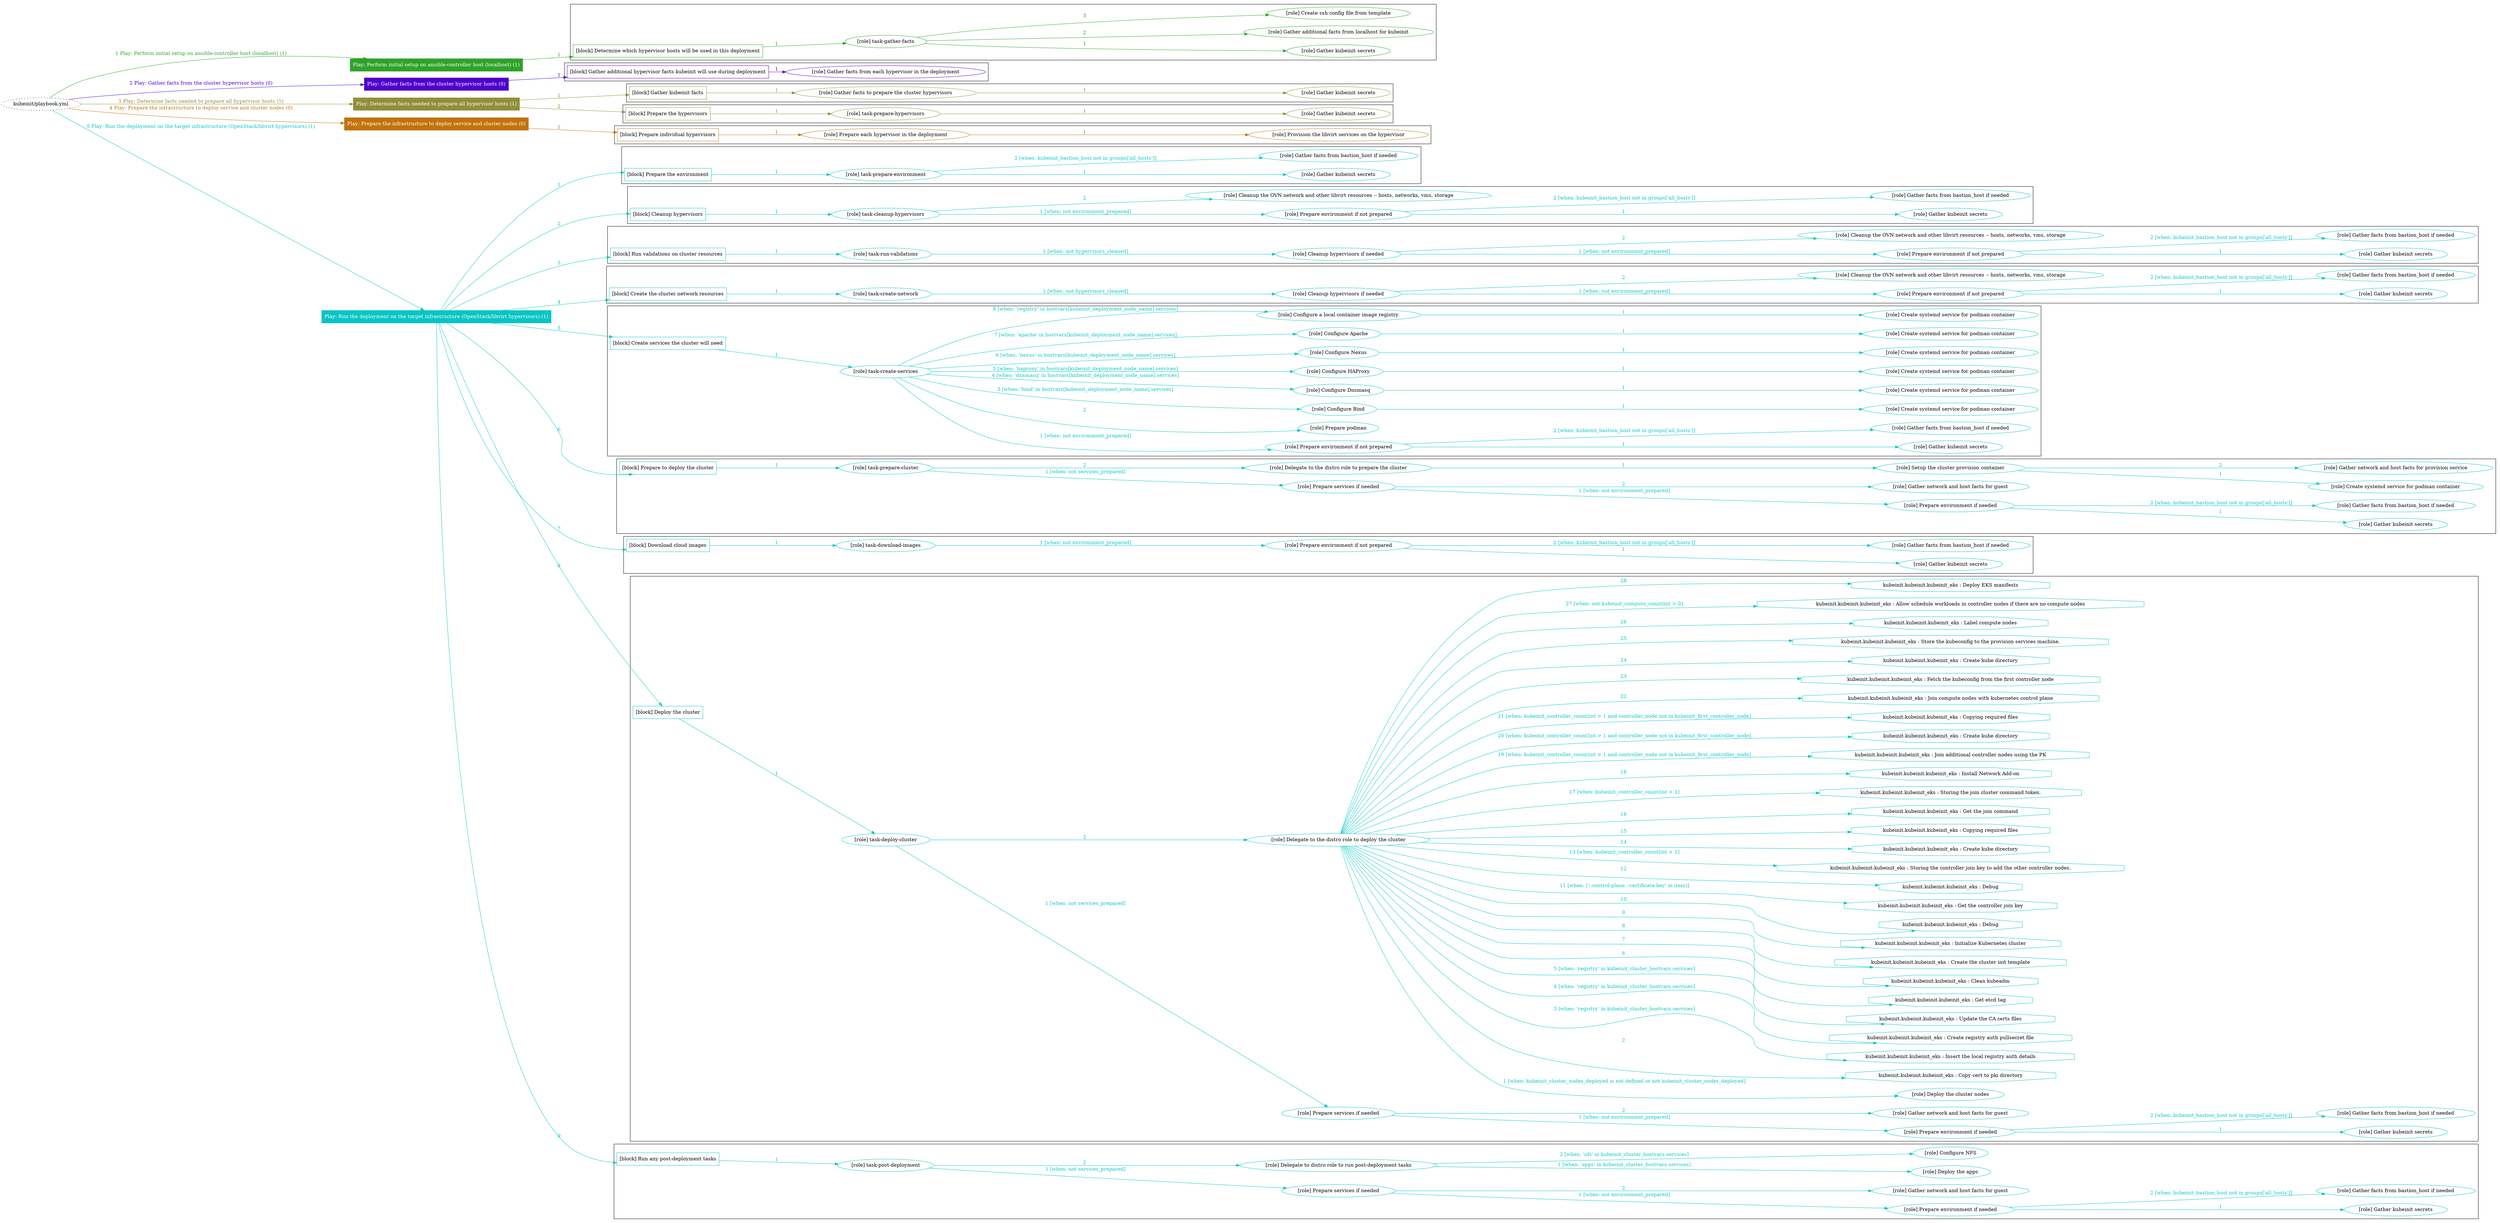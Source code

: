 digraph {
	graph [concentrate=true ordering=in rankdir=LR ratio=fill]
	edge [esep=5 sep=10]
	"kubeinit/playbook.yml" [URL="/home/runner/work/kubeinit/kubeinit/kubeinit/playbook.yml" id=playbook_19393179 style=dotted]
	"kubeinit/playbook.yml" -> play_0de0a196 [label="1 Play: Perform initial setup on ansible-controller host (localhost) (1)" color="#2fa22a" fontcolor="#2fa22a" id=edge_play_0de0a196 labeltooltip="1 Play: Perform initial setup on ansible-controller host (localhost) (1)" tooltip="1 Play: Perform initial setup on ansible-controller host (localhost) (1)"]
	subgraph "Play: Perform initial setup on ansible-controller host (localhost) (1)" {
		play_0de0a196 [label="Play: Perform initial setup on ansible-controller host (localhost) (1)" URL="/home/runner/work/kubeinit/kubeinit/kubeinit/playbook.yml" color="#2fa22a" fontcolor="#ffffff" id=play_0de0a196 shape=box style=filled tooltip=localhost]
		play_0de0a196 -> block_ce68eb75 [label=1 color="#2fa22a" fontcolor="#2fa22a" id=edge_block_ce68eb75 labeltooltip=1 tooltip=1]
		subgraph cluster_block_ce68eb75 {
			block_ce68eb75 [label="[block] Determine which hypervisor hosts will be used in this deployment" URL="/home/runner/work/kubeinit/kubeinit/kubeinit/playbook.yml" color="#2fa22a" id=block_ce68eb75 labeltooltip="Determine which hypervisor hosts will be used in this deployment" shape=box tooltip="Determine which hypervisor hosts will be used in this deployment"]
			block_ce68eb75 -> role_0c1adc34 [label="1 " color="#2fa22a" fontcolor="#2fa22a" id=edge_role_0c1adc34 labeltooltip="1 " tooltip="1 "]
			subgraph "task-gather-facts" {
				role_0c1adc34 [label="[role] task-gather-facts" URL="/home/runner/work/kubeinit/kubeinit/kubeinit/playbook.yml" color="#2fa22a" id=role_0c1adc34 tooltip="task-gather-facts"]
				role_0c1adc34 -> role_db0466e7 [label="1 " color="#2fa22a" fontcolor="#2fa22a" id=edge_role_db0466e7 labeltooltip="1 " tooltip="1 "]
				subgraph "Gather kubeinit secrets" {
					role_db0466e7 [label="[role] Gather kubeinit secrets" URL="/home/runner/.ansible/collections/ansible_collections/kubeinit/kubeinit/roles/kubeinit_prepare/tasks/build_hypervisors_group.yml" color="#2fa22a" id=role_db0466e7 tooltip="Gather kubeinit secrets"]
				}
				role_0c1adc34 -> role_64d063fb [label="2 " color="#2fa22a" fontcolor="#2fa22a" id=edge_role_64d063fb labeltooltip="2 " tooltip="2 "]
				subgraph "Gather additional facts from localhost for kubeinit" {
					role_64d063fb [label="[role] Gather additional facts from localhost for kubeinit" URL="/home/runner/.ansible/collections/ansible_collections/kubeinit/kubeinit/roles/kubeinit_prepare/tasks/build_hypervisors_group.yml" color="#2fa22a" id=role_64d063fb tooltip="Gather additional facts from localhost for kubeinit"]
				}
				role_0c1adc34 -> role_2036f95f [label="3 " color="#2fa22a" fontcolor="#2fa22a" id=edge_role_2036f95f labeltooltip="3 " tooltip="3 "]
				subgraph "Create ssh config file from template" {
					role_2036f95f [label="[role] Create ssh config file from template" URL="/home/runner/.ansible/collections/ansible_collections/kubeinit/kubeinit/roles/kubeinit_prepare/tasks/build_hypervisors_group.yml" color="#2fa22a" id=role_2036f95f tooltip="Create ssh config file from template"]
				}
			}
		}
	}
	"kubeinit/playbook.yml" -> play_faa3416a [label="2 Play: Gather facts from the cluster hypervisor hosts (0)" color="#4e00cc" fontcolor="#4e00cc" id=edge_play_faa3416a labeltooltip="2 Play: Gather facts from the cluster hypervisor hosts (0)" tooltip="2 Play: Gather facts from the cluster hypervisor hosts (0)"]
	subgraph "Play: Gather facts from the cluster hypervisor hosts (0)" {
		play_faa3416a [label="Play: Gather facts from the cluster hypervisor hosts (0)" URL="/home/runner/work/kubeinit/kubeinit/kubeinit/playbook.yml" color="#4e00cc" fontcolor="#ffffff" id=play_faa3416a shape=box style=filled tooltip="Play: Gather facts from the cluster hypervisor hosts (0)"]
		play_faa3416a -> block_c5cf425e [label=1 color="#4e00cc" fontcolor="#4e00cc" id=edge_block_c5cf425e labeltooltip=1 tooltip=1]
		subgraph cluster_block_c5cf425e {
			block_c5cf425e [label="[block] Gather additional hypervisor facts kubeinit will use during deployment" URL="/home/runner/work/kubeinit/kubeinit/kubeinit/playbook.yml" color="#4e00cc" id=block_c5cf425e labeltooltip="Gather additional hypervisor facts kubeinit will use during deployment" shape=box tooltip="Gather additional hypervisor facts kubeinit will use during deployment"]
			block_c5cf425e -> role_d6b39c02 [label="1 " color="#4e00cc" fontcolor="#4e00cc" id=edge_role_d6b39c02 labeltooltip="1 " tooltip="1 "]
			subgraph "Gather facts from each hypervisor in the deployment" {
				role_d6b39c02 [label="[role] Gather facts from each hypervisor in the deployment" URL="/home/runner/work/kubeinit/kubeinit/kubeinit/playbook.yml" color="#4e00cc" id=role_d6b39c02 tooltip="Gather facts from each hypervisor in the deployment"]
			}
		}
	}
	"kubeinit/playbook.yml" -> play_1f58a0d7 [label="3 Play: Determine facts needed to prepare all hypervisor hosts (1)" color="#918e3b" fontcolor="#918e3b" id=edge_play_1f58a0d7 labeltooltip="3 Play: Determine facts needed to prepare all hypervisor hosts (1)" tooltip="3 Play: Determine facts needed to prepare all hypervisor hosts (1)"]
	subgraph "Play: Determine facts needed to prepare all hypervisor hosts (1)" {
		play_1f58a0d7 [label="Play: Determine facts needed to prepare all hypervisor hosts (1)" URL="/home/runner/work/kubeinit/kubeinit/kubeinit/playbook.yml" color="#918e3b" fontcolor="#ffffff" id=play_1f58a0d7 shape=box style=filled tooltip=localhost]
		play_1f58a0d7 -> block_749ef3a4 [label=1 color="#918e3b" fontcolor="#918e3b" id=edge_block_749ef3a4 labeltooltip=1 tooltip=1]
		subgraph cluster_block_749ef3a4 {
			block_749ef3a4 [label="[block] Gather kubeinit facts" URL="/home/runner/work/kubeinit/kubeinit/kubeinit/playbook.yml" color="#918e3b" id=block_749ef3a4 labeltooltip="Gather kubeinit facts" shape=box tooltip="Gather kubeinit facts"]
			block_749ef3a4 -> role_02fc02e7 [label="1 " color="#918e3b" fontcolor="#918e3b" id=edge_role_02fc02e7 labeltooltip="1 " tooltip="1 "]
			subgraph "Gather facts to prepare the cluster hypervisors" {
				role_02fc02e7 [label="[role] Gather facts to prepare the cluster hypervisors" URL="/home/runner/work/kubeinit/kubeinit/kubeinit/playbook.yml" color="#918e3b" id=role_02fc02e7 tooltip="Gather facts to prepare the cluster hypervisors"]
				role_02fc02e7 -> role_97259d41 [label="1 " color="#918e3b" fontcolor="#918e3b" id=edge_role_97259d41 labeltooltip="1 " tooltip="1 "]
				subgraph "Gather kubeinit secrets" {
					role_97259d41 [label="[role] Gather kubeinit secrets" URL="/home/runner/.ansible/collections/ansible_collections/kubeinit/kubeinit/roles/kubeinit_prepare/tasks/gather_kubeinit_facts.yml" color="#918e3b" id=role_97259d41 tooltip="Gather kubeinit secrets"]
				}
			}
		}
		play_1f58a0d7 -> block_c3fd3898 [label=2 color="#918e3b" fontcolor="#918e3b" id=edge_block_c3fd3898 labeltooltip=2 tooltip=2]
		subgraph cluster_block_c3fd3898 {
			block_c3fd3898 [label="[block] Prepare the hypervisors" URL="/home/runner/work/kubeinit/kubeinit/kubeinit/playbook.yml" color="#918e3b" id=block_c3fd3898 labeltooltip="Prepare the hypervisors" shape=box tooltip="Prepare the hypervisors"]
			block_c3fd3898 -> role_e9a4accf [label="1 " color="#918e3b" fontcolor="#918e3b" id=edge_role_e9a4accf labeltooltip="1 " tooltip="1 "]
			subgraph "task-prepare-hypervisors" {
				role_e9a4accf [label="[role] task-prepare-hypervisors" URL="/home/runner/work/kubeinit/kubeinit/kubeinit/playbook.yml" color="#918e3b" id=role_e9a4accf tooltip="task-prepare-hypervisors"]
				role_e9a4accf -> role_84e23cd9 [label="1 " color="#918e3b" fontcolor="#918e3b" id=edge_role_84e23cd9 labeltooltip="1 " tooltip="1 "]
				subgraph "Gather kubeinit secrets" {
					role_84e23cd9 [label="[role] Gather kubeinit secrets" URL="/home/runner/.ansible/collections/ansible_collections/kubeinit/kubeinit/roles/kubeinit_prepare/tasks/gather_kubeinit_facts.yml" color="#918e3b" id=role_84e23cd9 tooltip="Gather kubeinit secrets"]
				}
			}
		}
	}
	"kubeinit/playbook.yml" -> play_03d9e2b8 [label="4 Play: Prepare the infrastructure to deploy service and cluster nodes (0)" color="#c1730b" fontcolor="#c1730b" id=edge_play_03d9e2b8 labeltooltip="4 Play: Prepare the infrastructure to deploy service and cluster nodes (0)" tooltip="4 Play: Prepare the infrastructure to deploy service and cluster nodes (0)"]
	subgraph "Play: Prepare the infrastructure to deploy service and cluster nodes (0)" {
		play_03d9e2b8 [label="Play: Prepare the infrastructure to deploy service and cluster nodes (0)" URL="/home/runner/work/kubeinit/kubeinit/kubeinit/playbook.yml" color="#c1730b" fontcolor="#ffffff" id=play_03d9e2b8 shape=box style=filled tooltip="Play: Prepare the infrastructure to deploy service and cluster nodes (0)"]
		play_03d9e2b8 -> block_f1f5da3a [label=1 color="#c1730b" fontcolor="#c1730b" id=edge_block_f1f5da3a labeltooltip=1 tooltip=1]
		subgraph cluster_block_f1f5da3a {
			block_f1f5da3a [label="[block] Prepare individual hypervisors" URL="/home/runner/work/kubeinit/kubeinit/kubeinit/playbook.yml" color="#c1730b" id=block_f1f5da3a labeltooltip="Prepare individual hypervisors" shape=box tooltip="Prepare individual hypervisors"]
			block_f1f5da3a -> role_88c89ada [label="1 " color="#c1730b" fontcolor="#c1730b" id=edge_role_88c89ada labeltooltip="1 " tooltip="1 "]
			subgraph "Prepare each hypervisor in the deployment" {
				role_88c89ada [label="[role] Prepare each hypervisor in the deployment" URL="/home/runner/work/kubeinit/kubeinit/kubeinit/playbook.yml" color="#c1730b" id=role_88c89ada tooltip="Prepare each hypervisor in the deployment"]
				role_88c89ada -> role_2d9e1683 [label="1 " color="#c1730b" fontcolor="#c1730b" id=edge_role_2d9e1683 labeltooltip="1 " tooltip="1 "]
				subgraph "Provision the libvirt services on the hypervisor" {
					role_2d9e1683 [label="[role] Provision the libvirt services on the hypervisor" URL="/home/runner/.ansible/collections/ansible_collections/kubeinit/kubeinit/roles/kubeinit_prepare/tasks/prepare_hypervisor.yml" color="#c1730b" id=role_2d9e1683 tooltip="Provision the libvirt services on the hypervisor"]
				}
			}
		}
	}
	"kubeinit/playbook.yml" -> play_4720ca7d [label="5 Play: Run the deployment on the target infrastructure (OpenStack/libvirt hypervisors) (1)" color="#07c5c4" fontcolor="#07c5c4" id=edge_play_4720ca7d labeltooltip="5 Play: Run the deployment on the target infrastructure (OpenStack/libvirt hypervisors) (1)" tooltip="5 Play: Run the deployment on the target infrastructure (OpenStack/libvirt hypervisors) (1)"]
	subgraph "Play: Run the deployment on the target infrastructure (OpenStack/libvirt hypervisors) (1)" {
		play_4720ca7d [label="Play: Run the deployment on the target infrastructure (OpenStack/libvirt hypervisors) (1)" URL="/home/runner/work/kubeinit/kubeinit/kubeinit/playbook.yml" color="#07c5c4" fontcolor="#ffffff" id=play_4720ca7d shape=box style=filled tooltip=localhost]
		play_4720ca7d -> block_2af0adae [label=1 color="#07c5c4" fontcolor="#07c5c4" id=edge_block_2af0adae labeltooltip=1 tooltip=1]
		subgraph cluster_block_2af0adae {
			block_2af0adae [label="[block] Prepare the environment" URL="/home/runner/work/kubeinit/kubeinit/kubeinit/playbook.yml" color="#07c5c4" id=block_2af0adae labeltooltip="Prepare the environment" shape=box tooltip="Prepare the environment"]
			block_2af0adae -> role_1e772520 [label="1 " color="#07c5c4" fontcolor="#07c5c4" id=edge_role_1e772520 labeltooltip="1 " tooltip="1 "]
			subgraph "task-prepare-environment" {
				role_1e772520 [label="[role] task-prepare-environment" URL="/home/runner/work/kubeinit/kubeinit/kubeinit/playbook.yml" color="#07c5c4" id=role_1e772520 tooltip="task-prepare-environment"]
				role_1e772520 -> role_43c61d81 [label="1 " color="#07c5c4" fontcolor="#07c5c4" id=edge_role_43c61d81 labeltooltip="1 " tooltip="1 "]
				subgraph "Gather kubeinit secrets" {
					role_43c61d81 [label="[role] Gather kubeinit secrets" URL="/home/runner/.ansible/collections/ansible_collections/kubeinit/kubeinit/roles/kubeinit_prepare/tasks/gather_kubeinit_facts.yml" color="#07c5c4" id=role_43c61d81 tooltip="Gather kubeinit secrets"]
				}
				role_1e772520 -> role_37177dd0 [label="2 [when: kubeinit_bastion_host not in groups['all_hosts']]" color="#07c5c4" fontcolor="#07c5c4" id=edge_role_37177dd0 labeltooltip="2 [when: kubeinit_bastion_host not in groups['all_hosts']]" tooltip="2 [when: kubeinit_bastion_host not in groups['all_hosts']]"]
				subgraph "Gather facts from bastion_host if needed" {
					role_37177dd0 [label="[role] Gather facts from bastion_host if needed" URL="/home/runner/.ansible/collections/ansible_collections/kubeinit/kubeinit/roles/kubeinit_prepare/tasks/main.yml" color="#07c5c4" id=role_37177dd0 tooltip="Gather facts from bastion_host if needed"]
				}
			}
		}
		play_4720ca7d -> block_62681688 [label=2 color="#07c5c4" fontcolor="#07c5c4" id=edge_block_62681688 labeltooltip=2 tooltip=2]
		subgraph cluster_block_62681688 {
			block_62681688 [label="[block] Cleanup hypervisors" URL="/home/runner/work/kubeinit/kubeinit/kubeinit/playbook.yml" color="#07c5c4" id=block_62681688 labeltooltip="Cleanup hypervisors" shape=box tooltip="Cleanup hypervisors"]
			block_62681688 -> role_36af7974 [label="1 " color="#07c5c4" fontcolor="#07c5c4" id=edge_role_36af7974 labeltooltip="1 " tooltip="1 "]
			subgraph "task-cleanup-hypervisors" {
				role_36af7974 [label="[role] task-cleanup-hypervisors" URL="/home/runner/work/kubeinit/kubeinit/kubeinit/playbook.yml" color="#07c5c4" id=role_36af7974 tooltip="task-cleanup-hypervisors"]
				role_36af7974 -> role_4a23dc93 [label="1 [when: not environment_prepared]" color="#07c5c4" fontcolor="#07c5c4" id=edge_role_4a23dc93 labeltooltip="1 [when: not environment_prepared]" tooltip="1 [when: not environment_prepared]"]
				subgraph "Prepare environment if not prepared" {
					role_4a23dc93 [label="[role] Prepare environment if not prepared" URL="/home/runner/.ansible/collections/ansible_collections/kubeinit/kubeinit/roles/kubeinit_libvirt/tasks/cleanup_hypervisors.yml" color="#07c5c4" id=role_4a23dc93 tooltip="Prepare environment if not prepared"]
					role_4a23dc93 -> role_61512b11 [label="1 " color="#07c5c4" fontcolor="#07c5c4" id=edge_role_61512b11 labeltooltip="1 " tooltip="1 "]
					subgraph "Gather kubeinit secrets" {
						role_61512b11 [label="[role] Gather kubeinit secrets" URL="/home/runner/.ansible/collections/ansible_collections/kubeinit/kubeinit/roles/kubeinit_prepare/tasks/gather_kubeinit_facts.yml" color="#07c5c4" id=role_61512b11 tooltip="Gather kubeinit secrets"]
					}
					role_4a23dc93 -> role_d5649a60 [label="2 [when: kubeinit_bastion_host not in groups['all_hosts']]" color="#07c5c4" fontcolor="#07c5c4" id=edge_role_d5649a60 labeltooltip="2 [when: kubeinit_bastion_host not in groups['all_hosts']]" tooltip="2 [when: kubeinit_bastion_host not in groups['all_hosts']]"]
					subgraph "Gather facts from bastion_host if needed" {
						role_d5649a60 [label="[role] Gather facts from bastion_host if needed" URL="/home/runner/.ansible/collections/ansible_collections/kubeinit/kubeinit/roles/kubeinit_prepare/tasks/main.yml" color="#07c5c4" id=role_d5649a60 tooltip="Gather facts from bastion_host if needed"]
					}
				}
				role_36af7974 -> role_51a1ad41 [label="2 " color="#07c5c4" fontcolor="#07c5c4" id=edge_role_51a1ad41 labeltooltip="2 " tooltip="2 "]
				subgraph "Cleanup the OVN network and other libvirt resources -- hosts, networks, vms, storage" {
					role_51a1ad41 [label="[role] Cleanup the OVN network and other libvirt resources -- hosts, networks, vms, storage" URL="/home/runner/.ansible/collections/ansible_collections/kubeinit/kubeinit/roles/kubeinit_libvirt/tasks/cleanup_hypervisors.yml" color="#07c5c4" id=role_51a1ad41 tooltip="Cleanup the OVN network and other libvirt resources -- hosts, networks, vms, storage"]
				}
			}
		}
		play_4720ca7d -> block_67e58694 [label=3 color="#07c5c4" fontcolor="#07c5c4" id=edge_block_67e58694 labeltooltip=3 tooltip=3]
		subgraph cluster_block_67e58694 {
			block_67e58694 [label="[block] Run validations on cluster resources" URL="/home/runner/work/kubeinit/kubeinit/kubeinit/playbook.yml" color="#07c5c4" id=block_67e58694 labeltooltip="Run validations on cluster resources" shape=box tooltip="Run validations on cluster resources"]
			block_67e58694 -> role_d0acc634 [label="1 " color="#07c5c4" fontcolor="#07c5c4" id=edge_role_d0acc634 labeltooltip="1 " tooltip="1 "]
			subgraph "task-run-validations" {
				role_d0acc634 [label="[role] task-run-validations" URL="/home/runner/work/kubeinit/kubeinit/kubeinit/playbook.yml" color="#07c5c4" id=role_d0acc634 tooltip="task-run-validations"]
				role_d0acc634 -> role_61c5d874 [label="1 [when: not hypervisors_cleaned]" color="#07c5c4" fontcolor="#07c5c4" id=edge_role_61c5d874 labeltooltip="1 [when: not hypervisors_cleaned]" tooltip="1 [when: not hypervisors_cleaned]"]
				subgraph "Cleanup hypervisors if needed" {
					role_61c5d874 [label="[role] Cleanup hypervisors if needed" URL="/home/runner/.ansible/collections/ansible_collections/kubeinit/kubeinit/roles/kubeinit_validations/tasks/main.yml" color="#07c5c4" id=role_61c5d874 tooltip="Cleanup hypervisors if needed"]
					role_61c5d874 -> role_133e4de6 [label="1 [when: not environment_prepared]" color="#07c5c4" fontcolor="#07c5c4" id=edge_role_133e4de6 labeltooltip="1 [when: not environment_prepared]" tooltip="1 [when: not environment_prepared]"]
					subgraph "Prepare environment if not prepared" {
						role_133e4de6 [label="[role] Prepare environment if not prepared" URL="/home/runner/.ansible/collections/ansible_collections/kubeinit/kubeinit/roles/kubeinit_libvirt/tasks/cleanup_hypervisors.yml" color="#07c5c4" id=role_133e4de6 tooltip="Prepare environment if not prepared"]
						role_133e4de6 -> role_6302c91b [label="1 " color="#07c5c4" fontcolor="#07c5c4" id=edge_role_6302c91b labeltooltip="1 " tooltip="1 "]
						subgraph "Gather kubeinit secrets" {
							role_6302c91b [label="[role] Gather kubeinit secrets" URL="/home/runner/.ansible/collections/ansible_collections/kubeinit/kubeinit/roles/kubeinit_prepare/tasks/gather_kubeinit_facts.yml" color="#07c5c4" id=role_6302c91b tooltip="Gather kubeinit secrets"]
						}
						role_133e4de6 -> role_e75e41c4 [label="2 [when: kubeinit_bastion_host not in groups['all_hosts']]" color="#07c5c4" fontcolor="#07c5c4" id=edge_role_e75e41c4 labeltooltip="2 [when: kubeinit_bastion_host not in groups['all_hosts']]" tooltip="2 [when: kubeinit_bastion_host not in groups['all_hosts']]"]
						subgraph "Gather facts from bastion_host if needed" {
							role_e75e41c4 [label="[role] Gather facts from bastion_host if needed" URL="/home/runner/.ansible/collections/ansible_collections/kubeinit/kubeinit/roles/kubeinit_prepare/tasks/main.yml" color="#07c5c4" id=role_e75e41c4 tooltip="Gather facts from bastion_host if needed"]
						}
					}
					role_61c5d874 -> role_6fd75317 [label="2 " color="#07c5c4" fontcolor="#07c5c4" id=edge_role_6fd75317 labeltooltip="2 " tooltip="2 "]
					subgraph "Cleanup the OVN network and other libvirt resources -- hosts, networks, vms, storage" {
						role_6fd75317 [label="[role] Cleanup the OVN network and other libvirt resources -- hosts, networks, vms, storage" URL="/home/runner/.ansible/collections/ansible_collections/kubeinit/kubeinit/roles/kubeinit_libvirt/tasks/cleanup_hypervisors.yml" color="#07c5c4" id=role_6fd75317 tooltip="Cleanup the OVN network and other libvirt resources -- hosts, networks, vms, storage"]
					}
				}
			}
		}
		play_4720ca7d -> block_24f4b140 [label=4 color="#07c5c4" fontcolor="#07c5c4" id=edge_block_24f4b140 labeltooltip=4 tooltip=4]
		subgraph cluster_block_24f4b140 {
			block_24f4b140 [label="[block] Create the cluster network resources" URL="/home/runner/work/kubeinit/kubeinit/kubeinit/playbook.yml" color="#07c5c4" id=block_24f4b140 labeltooltip="Create the cluster network resources" shape=box tooltip="Create the cluster network resources"]
			block_24f4b140 -> role_c8198d14 [label="1 " color="#07c5c4" fontcolor="#07c5c4" id=edge_role_c8198d14 labeltooltip="1 " tooltip="1 "]
			subgraph "task-create-network" {
				role_c8198d14 [label="[role] task-create-network" URL="/home/runner/work/kubeinit/kubeinit/kubeinit/playbook.yml" color="#07c5c4" id=role_c8198d14 tooltip="task-create-network"]
				role_c8198d14 -> role_ca016d0d [label="1 [when: not hypervisors_cleaned]" color="#07c5c4" fontcolor="#07c5c4" id=edge_role_ca016d0d labeltooltip="1 [when: not hypervisors_cleaned]" tooltip="1 [when: not hypervisors_cleaned]"]
				subgraph "Cleanup hypervisors if needed" {
					role_ca016d0d [label="[role] Cleanup hypervisors if needed" URL="/home/runner/.ansible/collections/ansible_collections/kubeinit/kubeinit/roles/kubeinit_libvirt/tasks/create_network.yml" color="#07c5c4" id=role_ca016d0d tooltip="Cleanup hypervisors if needed"]
					role_ca016d0d -> role_61389ad7 [label="1 [when: not environment_prepared]" color="#07c5c4" fontcolor="#07c5c4" id=edge_role_61389ad7 labeltooltip="1 [when: not environment_prepared]" tooltip="1 [when: not environment_prepared]"]
					subgraph "Prepare environment if not prepared" {
						role_61389ad7 [label="[role] Prepare environment if not prepared" URL="/home/runner/.ansible/collections/ansible_collections/kubeinit/kubeinit/roles/kubeinit_libvirt/tasks/cleanup_hypervisors.yml" color="#07c5c4" id=role_61389ad7 tooltip="Prepare environment if not prepared"]
						role_61389ad7 -> role_ffd34958 [label="1 " color="#07c5c4" fontcolor="#07c5c4" id=edge_role_ffd34958 labeltooltip="1 " tooltip="1 "]
						subgraph "Gather kubeinit secrets" {
							role_ffd34958 [label="[role] Gather kubeinit secrets" URL="/home/runner/.ansible/collections/ansible_collections/kubeinit/kubeinit/roles/kubeinit_prepare/tasks/gather_kubeinit_facts.yml" color="#07c5c4" id=role_ffd34958 tooltip="Gather kubeinit secrets"]
						}
						role_61389ad7 -> role_80cc9df7 [label="2 [when: kubeinit_bastion_host not in groups['all_hosts']]" color="#07c5c4" fontcolor="#07c5c4" id=edge_role_80cc9df7 labeltooltip="2 [when: kubeinit_bastion_host not in groups['all_hosts']]" tooltip="2 [when: kubeinit_bastion_host not in groups['all_hosts']]"]
						subgraph "Gather facts from bastion_host if needed" {
							role_80cc9df7 [label="[role] Gather facts from bastion_host if needed" URL="/home/runner/.ansible/collections/ansible_collections/kubeinit/kubeinit/roles/kubeinit_prepare/tasks/main.yml" color="#07c5c4" id=role_80cc9df7 tooltip="Gather facts from bastion_host if needed"]
						}
					}
					role_ca016d0d -> role_880d9dda [label="2 " color="#07c5c4" fontcolor="#07c5c4" id=edge_role_880d9dda labeltooltip="2 " tooltip="2 "]
					subgraph "Cleanup the OVN network and other libvirt resources -- hosts, networks, vms, storage" {
						role_880d9dda [label="[role] Cleanup the OVN network and other libvirt resources -- hosts, networks, vms, storage" URL="/home/runner/.ansible/collections/ansible_collections/kubeinit/kubeinit/roles/kubeinit_libvirt/tasks/cleanup_hypervisors.yml" color="#07c5c4" id=role_880d9dda tooltip="Cleanup the OVN network and other libvirt resources -- hosts, networks, vms, storage"]
					}
				}
			}
		}
		play_4720ca7d -> block_f57f9814 [label=5 color="#07c5c4" fontcolor="#07c5c4" id=edge_block_f57f9814 labeltooltip=5 tooltip=5]
		subgraph cluster_block_f57f9814 {
			block_f57f9814 [label="[block] Create services the cluster will need" URL="/home/runner/work/kubeinit/kubeinit/kubeinit/playbook.yml" color="#07c5c4" id=block_f57f9814 labeltooltip="Create services the cluster will need" shape=box tooltip="Create services the cluster will need"]
			block_f57f9814 -> role_79e7c18f [label="1 " color="#07c5c4" fontcolor="#07c5c4" id=edge_role_79e7c18f labeltooltip="1 " tooltip="1 "]
			subgraph "task-create-services" {
				role_79e7c18f [label="[role] task-create-services" URL="/home/runner/work/kubeinit/kubeinit/kubeinit/playbook.yml" color="#07c5c4" id=role_79e7c18f tooltip="task-create-services"]
				role_79e7c18f -> role_47204c5b [label="1 [when: not environment_prepared]" color="#07c5c4" fontcolor="#07c5c4" id=edge_role_47204c5b labeltooltip="1 [when: not environment_prepared]" tooltip="1 [when: not environment_prepared]"]
				subgraph "Prepare environment if not prepared" {
					role_47204c5b [label="[role] Prepare environment if not prepared" URL="/home/runner/.ansible/collections/ansible_collections/kubeinit/kubeinit/roles/kubeinit_services/tasks/main.yml" color="#07c5c4" id=role_47204c5b tooltip="Prepare environment if not prepared"]
					role_47204c5b -> role_5ca12a0a [label="1 " color="#07c5c4" fontcolor="#07c5c4" id=edge_role_5ca12a0a labeltooltip="1 " tooltip="1 "]
					subgraph "Gather kubeinit secrets" {
						role_5ca12a0a [label="[role] Gather kubeinit secrets" URL="/home/runner/.ansible/collections/ansible_collections/kubeinit/kubeinit/roles/kubeinit_prepare/tasks/gather_kubeinit_facts.yml" color="#07c5c4" id=role_5ca12a0a tooltip="Gather kubeinit secrets"]
					}
					role_47204c5b -> role_71f77b4b [label="2 [when: kubeinit_bastion_host not in groups['all_hosts']]" color="#07c5c4" fontcolor="#07c5c4" id=edge_role_71f77b4b labeltooltip="2 [when: kubeinit_bastion_host not in groups['all_hosts']]" tooltip="2 [when: kubeinit_bastion_host not in groups['all_hosts']]"]
					subgraph "Gather facts from bastion_host if needed" {
						role_71f77b4b [label="[role] Gather facts from bastion_host if needed" URL="/home/runner/.ansible/collections/ansible_collections/kubeinit/kubeinit/roles/kubeinit_prepare/tasks/main.yml" color="#07c5c4" id=role_71f77b4b tooltip="Gather facts from bastion_host if needed"]
					}
				}
				role_79e7c18f -> role_e535aec5 [label="2 " color="#07c5c4" fontcolor="#07c5c4" id=edge_role_e535aec5 labeltooltip="2 " tooltip="2 "]
				subgraph "Prepare podman" {
					role_e535aec5 [label="[role] Prepare podman" URL="/home/runner/.ansible/collections/ansible_collections/kubeinit/kubeinit/roles/kubeinit_services/tasks/00_create_service_pod.yml" color="#07c5c4" id=role_e535aec5 tooltip="Prepare podman"]
				}
				role_79e7c18f -> role_b82d1949 [label="3 [when: 'bind' in hostvars[kubeinit_deployment_node_name].services]" color="#07c5c4" fontcolor="#07c5c4" id=edge_role_b82d1949 labeltooltip="3 [when: 'bind' in hostvars[kubeinit_deployment_node_name].services]" tooltip="3 [when: 'bind' in hostvars[kubeinit_deployment_node_name].services]"]
				subgraph "Configure Bind" {
					role_b82d1949 [label="[role] Configure Bind" URL="/home/runner/.ansible/collections/ansible_collections/kubeinit/kubeinit/roles/kubeinit_services/tasks/start_services_containers.yml" color="#07c5c4" id=role_b82d1949 tooltip="Configure Bind"]
					role_b82d1949 -> role_605a5adc [label="1 " color="#07c5c4" fontcolor="#07c5c4" id=edge_role_605a5adc labeltooltip="1 " tooltip="1 "]
					subgraph "Create systemd service for podman container" {
						role_605a5adc [label="[role] Create systemd service for podman container" URL="/home/runner/.ansible/collections/ansible_collections/kubeinit/kubeinit/roles/kubeinit_bind/tasks/main.yml" color="#07c5c4" id=role_605a5adc tooltip="Create systemd service for podman container"]
					}
				}
				role_79e7c18f -> role_608e354b [label="4 [when: 'dnsmasq' in hostvars[kubeinit_deployment_node_name].services]" color="#07c5c4" fontcolor="#07c5c4" id=edge_role_608e354b labeltooltip="4 [when: 'dnsmasq' in hostvars[kubeinit_deployment_node_name].services]" tooltip="4 [when: 'dnsmasq' in hostvars[kubeinit_deployment_node_name].services]"]
				subgraph "Configure Dnsmasq" {
					role_608e354b [label="[role] Configure Dnsmasq" URL="/home/runner/.ansible/collections/ansible_collections/kubeinit/kubeinit/roles/kubeinit_services/tasks/start_services_containers.yml" color="#07c5c4" id=role_608e354b tooltip="Configure Dnsmasq"]
					role_608e354b -> role_3086f79e [label="1 " color="#07c5c4" fontcolor="#07c5c4" id=edge_role_3086f79e labeltooltip="1 " tooltip="1 "]
					subgraph "Create systemd service for podman container" {
						role_3086f79e [label="[role] Create systemd service for podman container" URL="/home/runner/.ansible/collections/ansible_collections/kubeinit/kubeinit/roles/kubeinit_dnsmasq/tasks/main.yml" color="#07c5c4" id=role_3086f79e tooltip="Create systemd service for podman container"]
					}
				}
				role_79e7c18f -> role_e19e1b4c [label="5 [when: 'haproxy' in hostvars[kubeinit_deployment_node_name].services]" color="#07c5c4" fontcolor="#07c5c4" id=edge_role_e19e1b4c labeltooltip="5 [when: 'haproxy' in hostvars[kubeinit_deployment_node_name].services]" tooltip="5 [when: 'haproxy' in hostvars[kubeinit_deployment_node_name].services]"]
				subgraph "Configure HAProxy" {
					role_e19e1b4c [label="[role] Configure HAProxy" URL="/home/runner/.ansible/collections/ansible_collections/kubeinit/kubeinit/roles/kubeinit_services/tasks/start_services_containers.yml" color="#07c5c4" id=role_e19e1b4c tooltip="Configure HAProxy"]
					role_e19e1b4c -> role_ac2ebdb3 [label="1 " color="#07c5c4" fontcolor="#07c5c4" id=edge_role_ac2ebdb3 labeltooltip="1 " tooltip="1 "]
					subgraph "Create systemd service for podman container" {
						role_ac2ebdb3 [label="[role] Create systemd service for podman container" URL="/home/runner/.ansible/collections/ansible_collections/kubeinit/kubeinit/roles/kubeinit_haproxy/tasks/main.yml" color="#07c5c4" id=role_ac2ebdb3 tooltip="Create systemd service for podman container"]
					}
				}
				role_79e7c18f -> role_a9056751 [label="6 [when: 'nexus' in hostvars[kubeinit_deployment_node_name].services]" color="#07c5c4" fontcolor="#07c5c4" id=edge_role_a9056751 labeltooltip="6 [when: 'nexus' in hostvars[kubeinit_deployment_node_name].services]" tooltip="6 [when: 'nexus' in hostvars[kubeinit_deployment_node_name].services]"]
				subgraph "Configure Nexus" {
					role_a9056751 [label="[role] Configure Nexus" URL="/home/runner/.ansible/collections/ansible_collections/kubeinit/kubeinit/roles/kubeinit_services/tasks/start_services_containers.yml" color="#07c5c4" id=role_a9056751 tooltip="Configure Nexus"]
					role_a9056751 -> role_92a08062 [label="1 " color="#07c5c4" fontcolor="#07c5c4" id=edge_role_92a08062 labeltooltip="1 " tooltip="1 "]
					subgraph "Create systemd service for podman container" {
						role_92a08062 [label="[role] Create systemd service for podman container" URL="/home/runner/.ansible/collections/ansible_collections/kubeinit/kubeinit/roles/kubeinit_nexus/tasks/main.yml" color="#07c5c4" id=role_92a08062 tooltip="Create systemd service for podman container"]
					}
				}
				role_79e7c18f -> role_0455fac1 [label="7 [when: 'apache' in hostvars[kubeinit_deployment_node_name].services]" color="#07c5c4" fontcolor="#07c5c4" id=edge_role_0455fac1 labeltooltip="7 [when: 'apache' in hostvars[kubeinit_deployment_node_name].services]" tooltip="7 [when: 'apache' in hostvars[kubeinit_deployment_node_name].services]"]
				subgraph "Configure Apache" {
					role_0455fac1 [label="[role] Configure Apache" URL="/home/runner/.ansible/collections/ansible_collections/kubeinit/kubeinit/roles/kubeinit_services/tasks/start_services_containers.yml" color="#07c5c4" id=role_0455fac1 tooltip="Configure Apache"]
					role_0455fac1 -> role_36f3fe34 [label="1 " color="#07c5c4" fontcolor="#07c5c4" id=edge_role_36f3fe34 labeltooltip="1 " tooltip="1 "]
					subgraph "Create systemd service for podman container" {
						role_36f3fe34 [label="[role] Create systemd service for podman container" URL="/home/runner/.ansible/collections/ansible_collections/kubeinit/kubeinit/roles/kubeinit_apache/tasks/main.yml" color="#07c5c4" id=role_36f3fe34 tooltip="Create systemd service for podman container"]
					}
				}
				role_79e7c18f -> role_c5f2155a [label="8 [when: 'registry' in hostvars[kubeinit_deployment_node_name].services]" color="#07c5c4" fontcolor="#07c5c4" id=edge_role_c5f2155a labeltooltip="8 [when: 'registry' in hostvars[kubeinit_deployment_node_name].services]" tooltip="8 [when: 'registry' in hostvars[kubeinit_deployment_node_name].services]"]
				subgraph "Configure a local container image registry" {
					role_c5f2155a [label="[role] Configure a local container image registry" URL="/home/runner/.ansible/collections/ansible_collections/kubeinit/kubeinit/roles/kubeinit_services/tasks/start_services_containers.yml" color="#07c5c4" id=role_c5f2155a tooltip="Configure a local container image registry"]
					role_c5f2155a -> role_c4397896 [label="1 " color="#07c5c4" fontcolor="#07c5c4" id=edge_role_c4397896 labeltooltip="1 " tooltip="1 "]
					subgraph "Create systemd service for podman container" {
						role_c4397896 [label="[role] Create systemd service for podman container" URL="/home/runner/.ansible/collections/ansible_collections/kubeinit/kubeinit/roles/kubeinit_registry/tasks/main.yml" color="#07c5c4" id=role_c4397896 tooltip="Create systemd service for podman container"]
					}
				}
			}
		}
		play_4720ca7d -> block_d1cf65e2 [label=6 color="#07c5c4" fontcolor="#07c5c4" id=edge_block_d1cf65e2 labeltooltip=6 tooltip=6]
		subgraph cluster_block_d1cf65e2 {
			block_d1cf65e2 [label="[block] Prepare to deploy the cluster" URL="/home/runner/work/kubeinit/kubeinit/kubeinit/playbook.yml" color="#07c5c4" id=block_d1cf65e2 labeltooltip="Prepare to deploy the cluster" shape=box tooltip="Prepare to deploy the cluster"]
			block_d1cf65e2 -> role_0c6ad743 [label="1 " color="#07c5c4" fontcolor="#07c5c4" id=edge_role_0c6ad743 labeltooltip="1 " tooltip="1 "]
			subgraph "task-prepare-cluster" {
				role_0c6ad743 [label="[role] task-prepare-cluster" URL="/home/runner/work/kubeinit/kubeinit/kubeinit/playbook.yml" color="#07c5c4" id=role_0c6ad743 tooltip="task-prepare-cluster"]
				role_0c6ad743 -> role_c26e23e4 [label="1 [when: not services_prepared]" color="#07c5c4" fontcolor="#07c5c4" id=edge_role_c26e23e4 labeltooltip="1 [when: not services_prepared]" tooltip="1 [when: not services_prepared]"]
				subgraph "Prepare services if needed" {
					role_c26e23e4 [label="[role] Prepare services if needed" URL="/home/runner/.ansible/collections/ansible_collections/kubeinit/kubeinit/roles/kubeinit_prepare/tasks/prepare_cluster.yml" color="#07c5c4" id=role_c26e23e4 tooltip="Prepare services if needed"]
					role_c26e23e4 -> role_3d45db09 [label="1 [when: not environment_prepared]" color="#07c5c4" fontcolor="#07c5c4" id=edge_role_3d45db09 labeltooltip="1 [when: not environment_prepared]" tooltip="1 [when: not environment_prepared]"]
					subgraph "Prepare environment if needed" {
						role_3d45db09 [label="[role] Prepare environment if needed" URL="/home/runner/.ansible/collections/ansible_collections/kubeinit/kubeinit/roles/kubeinit_services/tasks/prepare_services.yml" color="#07c5c4" id=role_3d45db09 tooltip="Prepare environment if needed"]
						role_3d45db09 -> role_508ef1c5 [label="1 " color="#07c5c4" fontcolor="#07c5c4" id=edge_role_508ef1c5 labeltooltip="1 " tooltip="1 "]
						subgraph "Gather kubeinit secrets" {
							role_508ef1c5 [label="[role] Gather kubeinit secrets" URL="/home/runner/.ansible/collections/ansible_collections/kubeinit/kubeinit/roles/kubeinit_prepare/tasks/gather_kubeinit_facts.yml" color="#07c5c4" id=role_508ef1c5 tooltip="Gather kubeinit secrets"]
						}
						role_3d45db09 -> role_238004e4 [label="2 [when: kubeinit_bastion_host not in groups['all_hosts']]" color="#07c5c4" fontcolor="#07c5c4" id=edge_role_238004e4 labeltooltip="2 [when: kubeinit_bastion_host not in groups['all_hosts']]" tooltip="2 [when: kubeinit_bastion_host not in groups['all_hosts']]"]
						subgraph "Gather facts from bastion_host if needed" {
							role_238004e4 [label="[role] Gather facts from bastion_host if needed" URL="/home/runner/.ansible/collections/ansible_collections/kubeinit/kubeinit/roles/kubeinit_prepare/tasks/main.yml" color="#07c5c4" id=role_238004e4 tooltip="Gather facts from bastion_host if needed"]
						}
					}
					role_c26e23e4 -> role_2c658cd2 [label="2 " color="#07c5c4" fontcolor="#07c5c4" id=edge_role_2c658cd2 labeltooltip="2 " tooltip="2 "]
					subgraph "Gather network and host facts for guest" {
						role_2c658cd2 [label="[role] Gather network and host facts for guest" URL="/home/runner/.ansible/collections/ansible_collections/kubeinit/kubeinit/roles/kubeinit_services/tasks/prepare_services.yml" color="#07c5c4" id=role_2c658cd2 tooltip="Gather network and host facts for guest"]
					}
				}
				role_0c6ad743 -> role_b894398e [label="2 " color="#07c5c4" fontcolor="#07c5c4" id=edge_role_b894398e labeltooltip="2 " tooltip="2 "]
				subgraph "Delegate to the distro role to prepare the cluster" {
					role_b894398e [label="[role] Delegate to the distro role to prepare the cluster" URL="/home/runner/.ansible/collections/ansible_collections/kubeinit/kubeinit/roles/kubeinit_prepare/tasks/prepare_cluster.yml" color="#07c5c4" id=role_b894398e tooltip="Delegate to the distro role to prepare the cluster"]
					role_b894398e -> role_13d1f411 [label="1 " color="#07c5c4" fontcolor="#07c5c4" id=edge_role_13d1f411 labeltooltip="1 " tooltip="1 "]
					subgraph "Setup the cluster provision container" {
						role_13d1f411 [label="[role] Setup the cluster provision container" URL="/home/runner/.ansible/collections/ansible_collections/kubeinit/kubeinit/roles/kubeinit_eks/tasks/prepare_cluster.yml" color="#07c5c4" id=role_13d1f411 tooltip="Setup the cluster provision container"]
						role_13d1f411 -> role_72b5753b [label="1 " color="#07c5c4" fontcolor="#07c5c4" id=edge_role_72b5753b labeltooltip="1 " tooltip="1 "]
						subgraph "Create systemd service for podman container" {
							role_72b5753b [label="[role] Create systemd service for podman container" URL="/home/runner/.ansible/collections/ansible_collections/kubeinit/kubeinit/roles/kubeinit_services/tasks/create_provision_container.yml" color="#07c5c4" id=role_72b5753b tooltip="Create systemd service for podman container"]
						}
						role_13d1f411 -> role_1202e4fb [label="2 " color="#07c5c4" fontcolor="#07c5c4" id=edge_role_1202e4fb labeltooltip="2 " tooltip="2 "]
						subgraph "Gather network and host facts for provision service" {
							role_1202e4fb [label="[role] Gather network and host facts for provision service" URL="/home/runner/.ansible/collections/ansible_collections/kubeinit/kubeinit/roles/kubeinit_services/tasks/create_provision_container.yml" color="#07c5c4" id=role_1202e4fb tooltip="Gather network and host facts for provision service"]
						}
					}
				}
			}
		}
		play_4720ca7d -> block_1417877a [label=7 color="#07c5c4" fontcolor="#07c5c4" id=edge_block_1417877a labeltooltip=7 tooltip=7]
		subgraph cluster_block_1417877a {
			block_1417877a [label="[block] Download cloud images" URL="/home/runner/work/kubeinit/kubeinit/kubeinit/playbook.yml" color="#07c5c4" id=block_1417877a labeltooltip="Download cloud images" shape=box tooltip="Download cloud images"]
			block_1417877a -> role_4ed29e3d [label="1 " color="#07c5c4" fontcolor="#07c5c4" id=edge_role_4ed29e3d labeltooltip="1 " tooltip="1 "]
			subgraph "task-download-images" {
				role_4ed29e3d [label="[role] task-download-images" URL="/home/runner/work/kubeinit/kubeinit/kubeinit/playbook.yml" color="#07c5c4" id=role_4ed29e3d tooltip="task-download-images"]
				role_4ed29e3d -> role_60b7877e [label="1 [when: not environment_prepared]" color="#07c5c4" fontcolor="#07c5c4" id=edge_role_60b7877e labeltooltip="1 [when: not environment_prepared]" tooltip="1 [when: not environment_prepared]"]
				subgraph "Prepare environment if not prepared" {
					role_60b7877e [label="[role] Prepare environment if not prepared" URL="/home/runner/.ansible/collections/ansible_collections/kubeinit/kubeinit/roles/kubeinit_libvirt/tasks/download_cloud_images.yml" color="#07c5c4" id=role_60b7877e tooltip="Prepare environment if not prepared"]
					role_60b7877e -> role_42d2cac9 [label="1 " color="#07c5c4" fontcolor="#07c5c4" id=edge_role_42d2cac9 labeltooltip="1 " tooltip="1 "]
					subgraph "Gather kubeinit secrets" {
						role_42d2cac9 [label="[role] Gather kubeinit secrets" URL="/home/runner/.ansible/collections/ansible_collections/kubeinit/kubeinit/roles/kubeinit_prepare/tasks/gather_kubeinit_facts.yml" color="#07c5c4" id=role_42d2cac9 tooltip="Gather kubeinit secrets"]
					}
					role_60b7877e -> role_ea5493c1 [label="2 [when: kubeinit_bastion_host not in groups['all_hosts']]" color="#07c5c4" fontcolor="#07c5c4" id=edge_role_ea5493c1 labeltooltip="2 [when: kubeinit_bastion_host not in groups['all_hosts']]" tooltip="2 [when: kubeinit_bastion_host not in groups['all_hosts']]"]
					subgraph "Gather facts from bastion_host if needed" {
						role_ea5493c1 [label="[role] Gather facts from bastion_host if needed" URL="/home/runner/.ansible/collections/ansible_collections/kubeinit/kubeinit/roles/kubeinit_prepare/tasks/main.yml" color="#07c5c4" id=role_ea5493c1 tooltip="Gather facts from bastion_host if needed"]
					}
				}
			}
		}
		play_4720ca7d -> block_b7392da1 [label=8 color="#07c5c4" fontcolor="#07c5c4" id=edge_block_b7392da1 labeltooltip=8 tooltip=8]
		subgraph cluster_block_b7392da1 {
			block_b7392da1 [label="[block] Deploy the cluster" URL="/home/runner/work/kubeinit/kubeinit/kubeinit/playbook.yml" color="#07c5c4" id=block_b7392da1 labeltooltip="Deploy the cluster" shape=box tooltip="Deploy the cluster"]
			block_b7392da1 -> role_bc1dc779 [label="1 " color="#07c5c4" fontcolor="#07c5c4" id=edge_role_bc1dc779 labeltooltip="1 " tooltip="1 "]
			subgraph "task-deploy-cluster" {
				role_bc1dc779 [label="[role] task-deploy-cluster" URL="/home/runner/work/kubeinit/kubeinit/kubeinit/playbook.yml" color="#07c5c4" id=role_bc1dc779 tooltip="task-deploy-cluster"]
				role_bc1dc779 -> role_271c1ed0 [label="1 [when: not services_prepared]" color="#07c5c4" fontcolor="#07c5c4" id=edge_role_271c1ed0 labeltooltip="1 [when: not services_prepared]" tooltip="1 [when: not services_prepared]"]
				subgraph "Prepare services if needed" {
					role_271c1ed0 [label="[role] Prepare services if needed" URL="/home/runner/.ansible/collections/ansible_collections/kubeinit/kubeinit/roles/kubeinit_prepare/tasks/deploy_cluster.yml" color="#07c5c4" id=role_271c1ed0 tooltip="Prepare services if needed"]
					role_271c1ed0 -> role_ed7b966f [label="1 [when: not environment_prepared]" color="#07c5c4" fontcolor="#07c5c4" id=edge_role_ed7b966f labeltooltip="1 [when: not environment_prepared]" tooltip="1 [when: not environment_prepared]"]
					subgraph "Prepare environment if needed" {
						role_ed7b966f [label="[role] Prepare environment if needed" URL="/home/runner/.ansible/collections/ansible_collections/kubeinit/kubeinit/roles/kubeinit_services/tasks/prepare_services.yml" color="#07c5c4" id=role_ed7b966f tooltip="Prepare environment if needed"]
						role_ed7b966f -> role_1281a4b8 [label="1 " color="#07c5c4" fontcolor="#07c5c4" id=edge_role_1281a4b8 labeltooltip="1 " tooltip="1 "]
						subgraph "Gather kubeinit secrets" {
							role_1281a4b8 [label="[role] Gather kubeinit secrets" URL="/home/runner/.ansible/collections/ansible_collections/kubeinit/kubeinit/roles/kubeinit_prepare/tasks/gather_kubeinit_facts.yml" color="#07c5c4" id=role_1281a4b8 tooltip="Gather kubeinit secrets"]
						}
						role_ed7b966f -> role_ab3c53a2 [label="2 [when: kubeinit_bastion_host not in groups['all_hosts']]" color="#07c5c4" fontcolor="#07c5c4" id=edge_role_ab3c53a2 labeltooltip="2 [when: kubeinit_bastion_host not in groups['all_hosts']]" tooltip="2 [when: kubeinit_bastion_host not in groups['all_hosts']]"]
						subgraph "Gather facts from bastion_host if needed" {
							role_ab3c53a2 [label="[role] Gather facts from bastion_host if needed" URL="/home/runner/.ansible/collections/ansible_collections/kubeinit/kubeinit/roles/kubeinit_prepare/tasks/main.yml" color="#07c5c4" id=role_ab3c53a2 tooltip="Gather facts from bastion_host if needed"]
						}
					}
					role_271c1ed0 -> role_19e0f4f9 [label="2 " color="#07c5c4" fontcolor="#07c5c4" id=edge_role_19e0f4f9 labeltooltip="2 " tooltip="2 "]
					subgraph "Gather network and host facts for guest" {
						role_19e0f4f9 [label="[role] Gather network and host facts for guest" URL="/home/runner/.ansible/collections/ansible_collections/kubeinit/kubeinit/roles/kubeinit_services/tasks/prepare_services.yml" color="#07c5c4" id=role_19e0f4f9 tooltip="Gather network and host facts for guest"]
					}
				}
				role_bc1dc779 -> role_0d08883c [label="2 " color="#07c5c4" fontcolor="#07c5c4" id=edge_role_0d08883c labeltooltip="2 " tooltip="2 "]
				subgraph "Delegate to the distro role to deploy the cluster" {
					role_0d08883c [label="[role] Delegate to the distro role to deploy the cluster" URL="/home/runner/.ansible/collections/ansible_collections/kubeinit/kubeinit/roles/kubeinit_prepare/tasks/deploy_cluster.yml" color="#07c5c4" id=role_0d08883c tooltip="Delegate to the distro role to deploy the cluster"]
					role_0d08883c -> role_aec37cde [label="1 [when: kubeinit_cluster_nodes_deployed is not defined or not kubeinit_cluster_nodes_deployed]" color="#07c5c4" fontcolor="#07c5c4" id=edge_role_aec37cde labeltooltip="1 [when: kubeinit_cluster_nodes_deployed is not defined or not kubeinit_cluster_nodes_deployed]" tooltip="1 [when: kubeinit_cluster_nodes_deployed is not defined or not kubeinit_cluster_nodes_deployed]"]
					subgraph "Deploy the cluster nodes" {
						role_aec37cde [label="[role] Deploy the cluster nodes" URL="/home/runner/.ansible/collections/ansible_collections/kubeinit/kubeinit/roles/kubeinit_eks/tasks/main.yml" color="#07c5c4" id=role_aec37cde tooltip="Deploy the cluster nodes"]
					}
					task_510ae489 [label="kubeinit.kubeinit.kubeinit_eks : Copy cert to pki directory" URL="/home/runner/.ansible/collections/ansible_collections/kubeinit/kubeinit/roles/kubeinit_eks/tasks/main.yml" color="#07c5c4" id=task_510ae489 shape=octagon tooltip="kubeinit.kubeinit.kubeinit_eks : Copy cert to pki directory"]
					role_0d08883c -> task_510ae489 [label="2 " color="#07c5c4" fontcolor="#07c5c4" id=edge_task_510ae489 labeltooltip="2 " tooltip="2 "]
					task_9d363867 [label="kubeinit.kubeinit.kubeinit_eks : Insert the local registry auth details" URL="/home/runner/.ansible/collections/ansible_collections/kubeinit/kubeinit/roles/kubeinit_eks/tasks/main.yml" color="#07c5c4" id=task_9d363867 shape=octagon tooltip="kubeinit.kubeinit.kubeinit_eks : Insert the local registry auth details"]
					role_0d08883c -> task_9d363867 [label="3 [when: 'registry' in kubeinit_cluster_hostvars.services]" color="#07c5c4" fontcolor="#07c5c4" id=edge_task_9d363867 labeltooltip="3 [when: 'registry' in kubeinit_cluster_hostvars.services]" tooltip="3 [when: 'registry' in kubeinit_cluster_hostvars.services]"]
					task_bd9e2ce4 [label="kubeinit.kubeinit.kubeinit_eks : Create registry auth pullsecret file" URL="/home/runner/.ansible/collections/ansible_collections/kubeinit/kubeinit/roles/kubeinit_eks/tasks/main.yml" color="#07c5c4" id=task_bd9e2ce4 shape=octagon tooltip="kubeinit.kubeinit.kubeinit_eks : Create registry auth pullsecret file"]
					role_0d08883c -> task_bd9e2ce4 [label="4 [when: 'registry' in kubeinit_cluster_hostvars.services]" color="#07c5c4" fontcolor="#07c5c4" id=edge_task_bd9e2ce4 labeltooltip="4 [when: 'registry' in kubeinit_cluster_hostvars.services]" tooltip="4 [when: 'registry' in kubeinit_cluster_hostvars.services]"]
					task_4acdc46d [label="kubeinit.kubeinit.kubeinit_eks : Update the CA certs files" URL="/home/runner/.ansible/collections/ansible_collections/kubeinit/kubeinit/roles/kubeinit_eks/tasks/main.yml" color="#07c5c4" id=task_4acdc46d shape=octagon tooltip="kubeinit.kubeinit.kubeinit_eks : Update the CA certs files"]
					role_0d08883c -> task_4acdc46d [label="5 [when: 'registry' in kubeinit_cluster_hostvars.services]" color="#07c5c4" fontcolor="#07c5c4" id=edge_task_4acdc46d labeltooltip="5 [when: 'registry' in kubeinit_cluster_hostvars.services]" tooltip="5 [when: 'registry' in kubeinit_cluster_hostvars.services]"]
					task_999db5f5 [label="kubeinit.kubeinit.kubeinit_eks : Get etcd tag" URL="/home/runner/.ansible/collections/ansible_collections/kubeinit/kubeinit/roles/kubeinit_eks/tasks/main.yml" color="#07c5c4" id=task_999db5f5 shape=octagon tooltip="kubeinit.kubeinit.kubeinit_eks : Get etcd tag"]
					role_0d08883c -> task_999db5f5 [label="6 " color="#07c5c4" fontcolor="#07c5c4" id=edge_task_999db5f5 labeltooltip="6 " tooltip="6 "]
					task_3db3c89c [label="kubeinit.kubeinit.kubeinit_eks : Clean kubeadm" URL="/home/runner/.ansible/collections/ansible_collections/kubeinit/kubeinit/roles/kubeinit_eks/tasks/main.yml" color="#07c5c4" id=task_3db3c89c shape=octagon tooltip="kubeinit.kubeinit.kubeinit_eks : Clean kubeadm"]
					role_0d08883c -> task_3db3c89c [label="7 " color="#07c5c4" fontcolor="#07c5c4" id=edge_task_3db3c89c labeltooltip="7 " tooltip="7 "]
					task_be6ecf53 [label="kubeinit.kubeinit.kubeinit_eks : Create the cluster init template" URL="/home/runner/.ansible/collections/ansible_collections/kubeinit/kubeinit/roles/kubeinit_eks/tasks/main.yml" color="#07c5c4" id=task_be6ecf53 shape=octagon tooltip="kubeinit.kubeinit.kubeinit_eks : Create the cluster init template"]
					role_0d08883c -> task_be6ecf53 [label="8 " color="#07c5c4" fontcolor="#07c5c4" id=edge_task_be6ecf53 labeltooltip="8 " tooltip="8 "]
					task_261d0795 [label="kubeinit.kubeinit.kubeinit_eks : Initialize Kubernetes cluster" URL="/home/runner/.ansible/collections/ansible_collections/kubeinit/kubeinit/roles/kubeinit_eks/tasks/main.yml" color="#07c5c4" id=task_261d0795 shape=octagon tooltip="kubeinit.kubeinit.kubeinit_eks : Initialize Kubernetes cluster"]
					role_0d08883c -> task_261d0795 [label="9 " color="#07c5c4" fontcolor="#07c5c4" id=edge_task_261d0795 labeltooltip="9 " tooltip="9 "]
					task_4d5e24f8 [label="kubeinit.kubeinit.kubeinit_eks : Debug" URL="/home/runner/.ansible/collections/ansible_collections/kubeinit/kubeinit/roles/kubeinit_eks/tasks/main.yml" color="#07c5c4" id=task_4d5e24f8 shape=octagon tooltip="kubeinit.kubeinit.kubeinit_eks : Debug"]
					role_0d08883c -> task_4d5e24f8 [label="10 " color="#07c5c4" fontcolor="#07c5c4" id=edge_task_4d5e24f8 labeltooltip="10 " tooltip="10 "]
					task_60dcb36a [label="kubeinit.kubeinit.kubeinit_eks : Get the controller join key" URL="/home/runner/.ansible/collections/ansible_collections/kubeinit/kubeinit/roles/kubeinit_eks/tasks/main.yml" color="#07c5c4" id=task_60dcb36a shape=octagon tooltip="kubeinit.kubeinit.kubeinit_eks : Get the controller join key"]
					role_0d08883c -> task_60dcb36a [label="11 [when: ('--control-plane --certificate-key' in item)]" color="#07c5c4" fontcolor="#07c5c4" id=edge_task_60dcb36a labeltooltip="11 [when: ('--control-plane --certificate-key' in item)]" tooltip="11 [when: ('--control-plane --certificate-key' in item)]"]
					task_170a55ad [label="kubeinit.kubeinit.kubeinit_eks : Debug" URL="/home/runner/.ansible/collections/ansible_collections/kubeinit/kubeinit/roles/kubeinit_eks/tasks/main.yml" color="#07c5c4" id=task_170a55ad shape=octagon tooltip="kubeinit.kubeinit.kubeinit_eks : Debug"]
					role_0d08883c -> task_170a55ad [label="12 " color="#07c5c4" fontcolor="#07c5c4" id=edge_task_170a55ad labeltooltip="12 " tooltip="12 "]
					task_43454622 [label="kubeinit.kubeinit.kubeinit_eks : Storing the controller join key to add the other controller nodes." URL="/home/runner/.ansible/collections/ansible_collections/kubeinit/kubeinit/roles/kubeinit_eks/tasks/main.yml" color="#07c5c4" id=task_43454622 shape=octagon tooltip="kubeinit.kubeinit.kubeinit_eks : Storing the controller join key to add the other controller nodes."]
					role_0d08883c -> task_43454622 [label="13 [when: kubeinit_controller_count|int > 1]" color="#07c5c4" fontcolor="#07c5c4" id=edge_task_43454622 labeltooltip="13 [when: kubeinit_controller_count|int > 1]" tooltip="13 [when: kubeinit_controller_count|int > 1]"]
					task_b26b73b5 [label="kubeinit.kubeinit.kubeinit_eks : Create kube directory" URL="/home/runner/.ansible/collections/ansible_collections/kubeinit/kubeinit/roles/kubeinit_eks/tasks/main.yml" color="#07c5c4" id=task_b26b73b5 shape=octagon tooltip="kubeinit.kubeinit.kubeinit_eks : Create kube directory"]
					role_0d08883c -> task_b26b73b5 [label="14 " color="#07c5c4" fontcolor="#07c5c4" id=edge_task_b26b73b5 labeltooltip="14 " tooltip="14 "]
					task_fcf725b0 [label="kubeinit.kubeinit.kubeinit_eks : Copying required files" URL="/home/runner/.ansible/collections/ansible_collections/kubeinit/kubeinit/roles/kubeinit_eks/tasks/main.yml" color="#07c5c4" id=task_fcf725b0 shape=octagon tooltip="kubeinit.kubeinit.kubeinit_eks : Copying required files"]
					role_0d08883c -> task_fcf725b0 [label="15 " color="#07c5c4" fontcolor="#07c5c4" id=edge_task_fcf725b0 labeltooltip="15 " tooltip="15 "]
					task_8799ba88 [label="kubeinit.kubeinit.kubeinit_eks : Get the join command" URL="/home/runner/.ansible/collections/ansible_collections/kubeinit/kubeinit/roles/kubeinit_eks/tasks/main.yml" color="#07c5c4" id=task_8799ba88 shape=octagon tooltip="kubeinit.kubeinit.kubeinit_eks : Get the join command"]
					role_0d08883c -> task_8799ba88 [label="16 " color="#07c5c4" fontcolor="#07c5c4" id=edge_task_8799ba88 labeltooltip="16 " tooltip="16 "]
					task_20a1d701 [label="kubeinit.kubeinit.kubeinit_eks : Storing the join cluster command token." URL="/home/runner/.ansible/collections/ansible_collections/kubeinit/kubeinit/roles/kubeinit_eks/tasks/main.yml" color="#07c5c4" id=task_20a1d701 shape=octagon tooltip="kubeinit.kubeinit.kubeinit_eks : Storing the join cluster command token."]
					role_0d08883c -> task_20a1d701 [label="17 [when: kubeinit_controller_count|int > 1]" color="#07c5c4" fontcolor="#07c5c4" id=edge_task_20a1d701 labeltooltip="17 [when: kubeinit_controller_count|int > 1]" tooltip="17 [when: kubeinit_controller_count|int > 1]"]
					task_a11dfc5a [label="kubeinit.kubeinit.kubeinit_eks : Install Network Add-on" URL="/home/runner/.ansible/collections/ansible_collections/kubeinit/kubeinit/roles/kubeinit_eks/tasks/main.yml" color="#07c5c4" id=task_a11dfc5a shape=octagon tooltip="kubeinit.kubeinit.kubeinit_eks : Install Network Add-on"]
					role_0d08883c -> task_a11dfc5a [label="18 " color="#07c5c4" fontcolor="#07c5c4" id=edge_task_a11dfc5a labeltooltip="18 " tooltip="18 "]
					task_1506cd27 [label="kubeinit.kubeinit.kubeinit_eks : Join additional controller nodes using the PK" URL="/home/runner/.ansible/collections/ansible_collections/kubeinit/kubeinit/roles/kubeinit_eks/tasks/main.yml" color="#07c5c4" id=task_1506cd27 shape=octagon tooltip="kubeinit.kubeinit.kubeinit_eks : Join additional controller nodes using the PK"]
					role_0d08883c -> task_1506cd27 [label="19 [when: kubeinit_controller_count|int > 1 and controller_node not in kubeinit_first_controller_node]" color="#07c5c4" fontcolor="#07c5c4" id=edge_task_1506cd27 labeltooltip="19 [when: kubeinit_controller_count|int > 1 and controller_node not in kubeinit_first_controller_node]" tooltip="19 [when: kubeinit_controller_count|int > 1 and controller_node not in kubeinit_first_controller_node]"]
					task_992d0e4e [label="kubeinit.kubeinit.kubeinit_eks : Create kube directory" URL="/home/runner/.ansible/collections/ansible_collections/kubeinit/kubeinit/roles/kubeinit_eks/tasks/main.yml" color="#07c5c4" id=task_992d0e4e shape=octagon tooltip="kubeinit.kubeinit.kubeinit_eks : Create kube directory"]
					role_0d08883c -> task_992d0e4e [label="20 [when: kubeinit_controller_count|int > 1 and controller_node not in kubeinit_first_controller_node]" color="#07c5c4" fontcolor="#07c5c4" id=edge_task_992d0e4e labeltooltip="20 [when: kubeinit_controller_count|int > 1 and controller_node not in kubeinit_first_controller_node]" tooltip="20 [when: kubeinit_controller_count|int > 1 and controller_node not in kubeinit_first_controller_node]"]
					task_6d739047 [label="kubeinit.kubeinit.kubeinit_eks : Copying required files" URL="/home/runner/.ansible/collections/ansible_collections/kubeinit/kubeinit/roles/kubeinit_eks/tasks/main.yml" color="#07c5c4" id=task_6d739047 shape=octagon tooltip="kubeinit.kubeinit.kubeinit_eks : Copying required files"]
					role_0d08883c -> task_6d739047 [label="21 [when: kubeinit_controller_count|int > 1 and controller_node not in kubeinit_first_controller_node]" color="#07c5c4" fontcolor="#07c5c4" id=edge_task_6d739047 labeltooltip="21 [when: kubeinit_controller_count|int > 1 and controller_node not in kubeinit_first_controller_node]" tooltip="21 [when: kubeinit_controller_count|int > 1 and controller_node not in kubeinit_first_controller_node]"]
					task_264cd305 [label="kubeinit.kubeinit.kubeinit_eks : Join compute nodes with kubernetes control plane" URL="/home/runner/.ansible/collections/ansible_collections/kubeinit/kubeinit/roles/kubeinit_eks/tasks/main.yml" color="#07c5c4" id=task_264cd305 shape=octagon tooltip="kubeinit.kubeinit.kubeinit_eks : Join compute nodes with kubernetes control plane"]
					role_0d08883c -> task_264cd305 [label="22 " color="#07c5c4" fontcolor="#07c5c4" id=edge_task_264cd305 labeltooltip="22 " tooltip="22 "]
					task_e252ab58 [label="kubeinit.kubeinit.kubeinit_eks : Fetch the kubeconfig from the first controller node" URL="/home/runner/.ansible/collections/ansible_collections/kubeinit/kubeinit/roles/kubeinit_eks/tasks/main.yml" color="#07c5c4" id=task_e252ab58 shape=octagon tooltip="kubeinit.kubeinit.kubeinit_eks : Fetch the kubeconfig from the first controller node"]
					role_0d08883c -> task_e252ab58 [label="23 " color="#07c5c4" fontcolor="#07c5c4" id=edge_task_e252ab58 labeltooltip="23 " tooltip="23 "]
					task_19de12be [label="kubeinit.kubeinit.kubeinit_eks : Create kube directory" URL="/home/runner/.ansible/collections/ansible_collections/kubeinit/kubeinit/roles/kubeinit_eks/tasks/main.yml" color="#07c5c4" id=task_19de12be shape=octagon tooltip="kubeinit.kubeinit.kubeinit_eks : Create kube directory"]
					role_0d08883c -> task_19de12be [label="24 " color="#07c5c4" fontcolor="#07c5c4" id=edge_task_19de12be labeltooltip="24 " tooltip="24 "]
					task_0fca6e73 [label="kubeinit.kubeinit.kubeinit_eks : Store the kubeconfig to the provision services machine." URL="/home/runner/.ansible/collections/ansible_collections/kubeinit/kubeinit/roles/kubeinit_eks/tasks/main.yml" color="#07c5c4" id=task_0fca6e73 shape=octagon tooltip="kubeinit.kubeinit.kubeinit_eks : Store the kubeconfig to the provision services machine."]
					role_0d08883c -> task_0fca6e73 [label="25 " color="#07c5c4" fontcolor="#07c5c4" id=edge_task_0fca6e73 labeltooltip="25 " tooltip="25 "]
					task_6ceea4b3 [label="kubeinit.kubeinit.kubeinit_eks : Label compute nodes" URL="/home/runner/.ansible/collections/ansible_collections/kubeinit/kubeinit/roles/kubeinit_eks/tasks/main.yml" color="#07c5c4" id=task_6ceea4b3 shape=octagon tooltip="kubeinit.kubeinit.kubeinit_eks : Label compute nodes"]
					role_0d08883c -> task_6ceea4b3 [label="26 " color="#07c5c4" fontcolor="#07c5c4" id=edge_task_6ceea4b3 labeltooltip="26 " tooltip="26 "]
					task_269142ae [label="kubeinit.kubeinit.kubeinit_eks : Allow schedule workloads in controller nodes if there are no compute nodes" URL="/home/runner/.ansible/collections/ansible_collections/kubeinit/kubeinit/roles/kubeinit_eks/tasks/main.yml" color="#07c5c4" id=task_269142ae shape=octagon tooltip="kubeinit.kubeinit.kubeinit_eks : Allow schedule workloads in controller nodes if there are no compute nodes"]
					role_0d08883c -> task_269142ae [label="27 [when: not kubeinit_compute_count|int > 0]" color="#07c5c4" fontcolor="#07c5c4" id=edge_task_269142ae labeltooltip="27 [when: not kubeinit_compute_count|int > 0]" tooltip="27 [when: not kubeinit_compute_count|int > 0]"]
					task_156891e2 [label="kubeinit.kubeinit.kubeinit_eks : Deploy EKS manifests" URL="/home/runner/.ansible/collections/ansible_collections/kubeinit/kubeinit/roles/kubeinit_eks/tasks/main.yml" color="#07c5c4" id=task_156891e2 shape=octagon tooltip="kubeinit.kubeinit.kubeinit_eks : Deploy EKS manifests"]
					role_0d08883c -> task_156891e2 [label="28 " color="#07c5c4" fontcolor="#07c5c4" id=edge_task_156891e2 labeltooltip="28 " tooltip="28 "]
				}
			}
		}
		play_4720ca7d -> block_f11bf3b5 [label=9 color="#07c5c4" fontcolor="#07c5c4" id=edge_block_f11bf3b5 labeltooltip=9 tooltip=9]
		subgraph cluster_block_f11bf3b5 {
			block_f11bf3b5 [label="[block] Run any post-deployment tasks" URL="/home/runner/work/kubeinit/kubeinit/kubeinit/playbook.yml" color="#07c5c4" id=block_f11bf3b5 labeltooltip="Run any post-deployment tasks" shape=box tooltip="Run any post-deployment tasks"]
			block_f11bf3b5 -> role_3a5df7bf [label="1 " color="#07c5c4" fontcolor="#07c5c4" id=edge_role_3a5df7bf labeltooltip="1 " tooltip="1 "]
			subgraph "task-post-deployment" {
				role_3a5df7bf [label="[role] task-post-deployment" URL="/home/runner/work/kubeinit/kubeinit/kubeinit/playbook.yml" color="#07c5c4" id=role_3a5df7bf tooltip="task-post-deployment"]
				role_3a5df7bf -> role_d264a019 [label="1 [when: not services_prepared]" color="#07c5c4" fontcolor="#07c5c4" id=edge_role_d264a019 labeltooltip="1 [when: not services_prepared]" tooltip="1 [when: not services_prepared]"]
				subgraph "Prepare services if needed" {
					role_d264a019 [label="[role] Prepare services if needed" URL="/home/runner/.ansible/collections/ansible_collections/kubeinit/kubeinit/roles/kubeinit_prepare/tasks/post_deployment.yml" color="#07c5c4" id=role_d264a019 tooltip="Prepare services if needed"]
					role_d264a019 -> role_3da646f1 [label="1 [when: not environment_prepared]" color="#07c5c4" fontcolor="#07c5c4" id=edge_role_3da646f1 labeltooltip="1 [when: not environment_prepared]" tooltip="1 [when: not environment_prepared]"]
					subgraph "Prepare environment if needed" {
						role_3da646f1 [label="[role] Prepare environment if needed" URL="/home/runner/.ansible/collections/ansible_collections/kubeinit/kubeinit/roles/kubeinit_services/tasks/prepare_services.yml" color="#07c5c4" id=role_3da646f1 tooltip="Prepare environment if needed"]
						role_3da646f1 -> role_bb091009 [label="1 " color="#07c5c4" fontcolor="#07c5c4" id=edge_role_bb091009 labeltooltip="1 " tooltip="1 "]
						subgraph "Gather kubeinit secrets" {
							role_bb091009 [label="[role] Gather kubeinit secrets" URL="/home/runner/.ansible/collections/ansible_collections/kubeinit/kubeinit/roles/kubeinit_prepare/tasks/gather_kubeinit_facts.yml" color="#07c5c4" id=role_bb091009 tooltip="Gather kubeinit secrets"]
						}
						role_3da646f1 -> role_7e43b264 [label="2 [when: kubeinit_bastion_host not in groups['all_hosts']]" color="#07c5c4" fontcolor="#07c5c4" id=edge_role_7e43b264 labeltooltip="2 [when: kubeinit_bastion_host not in groups['all_hosts']]" tooltip="2 [when: kubeinit_bastion_host not in groups['all_hosts']]"]
						subgraph "Gather facts from bastion_host if needed" {
							role_7e43b264 [label="[role] Gather facts from bastion_host if needed" URL="/home/runner/.ansible/collections/ansible_collections/kubeinit/kubeinit/roles/kubeinit_prepare/tasks/main.yml" color="#07c5c4" id=role_7e43b264 tooltip="Gather facts from bastion_host if needed"]
						}
					}
					role_d264a019 -> role_fe3d5d79 [label="2 " color="#07c5c4" fontcolor="#07c5c4" id=edge_role_fe3d5d79 labeltooltip="2 " tooltip="2 "]
					subgraph "Gather network and host facts for guest" {
						role_fe3d5d79 [label="[role] Gather network and host facts for guest" URL="/home/runner/.ansible/collections/ansible_collections/kubeinit/kubeinit/roles/kubeinit_services/tasks/prepare_services.yml" color="#07c5c4" id=role_fe3d5d79 tooltip="Gather network and host facts for guest"]
					}
				}
				role_3a5df7bf -> role_1b15c4c8 [label="2 " color="#07c5c4" fontcolor="#07c5c4" id=edge_role_1b15c4c8 labeltooltip="2 " tooltip="2 "]
				subgraph "Delegate to distro role to run post-deployment tasks" {
					role_1b15c4c8 [label="[role] Delegate to distro role to run post-deployment tasks" URL="/home/runner/.ansible/collections/ansible_collections/kubeinit/kubeinit/roles/kubeinit_prepare/tasks/post_deployment.yml" color="#07c5c4" id=role_1b15c4c8 tooltip="Delegate to distro role to run post-deployment tasks"]
					role_1b15c4c8 -> role_c9b67506 [label="1 [when: 'apps' in kubeinit_cluster_hostvars.services]" color="#07c5c4" fontcolor="#07c5c4" id=edge_role_c9b67506 labeltooltip="1 [when: 'apps' in kubeinit_cluster_hostvars.services]" tooltip="1 [when: 'apps' in kubeinit_cluster_hostvars.services]"]
					subgraph "Deploy the apps" {
						role_c9b67506 [label="[role] Deploy the apps" URL="/home/runner/.ansible/collections/ansible_collections/kubeinit/kubeinit/roles/kubeinit_eks/tasks/post_deployment_tasks.yml" color="#07c5c4" id=role_c9b67506 tooltip="Deploy the apps"]
					}
					role_1b15c4c8 -> role_3edf2134 [label="2 [when: 'nfs' in kubeinit_cluster_hostvars.services]" color="#07c5c4" fontcolor="#07c5c4" id=edge_role_3edf2134 labeltooltip="2 [when: 'nfs' in kubeinit_cluster_hostvars.services]" tooltip="2 [when: 'nfs' in kubeinit_cluster_hostvars.services]"]
					subgraph "Configure NFS" {
						role_3edf2134 [label="[role] Configure NFS" URL="/home/runner/.ansible/collections/ansible_collections/kubeinit/kubeinit/roles/kubeinit_eks/tasks/post_deployment_tasks.yml" color="#07c5c4" id=role_3edf2134 tooltip="Configure NFS"]
					}
				}
			}
		}
	}
}
